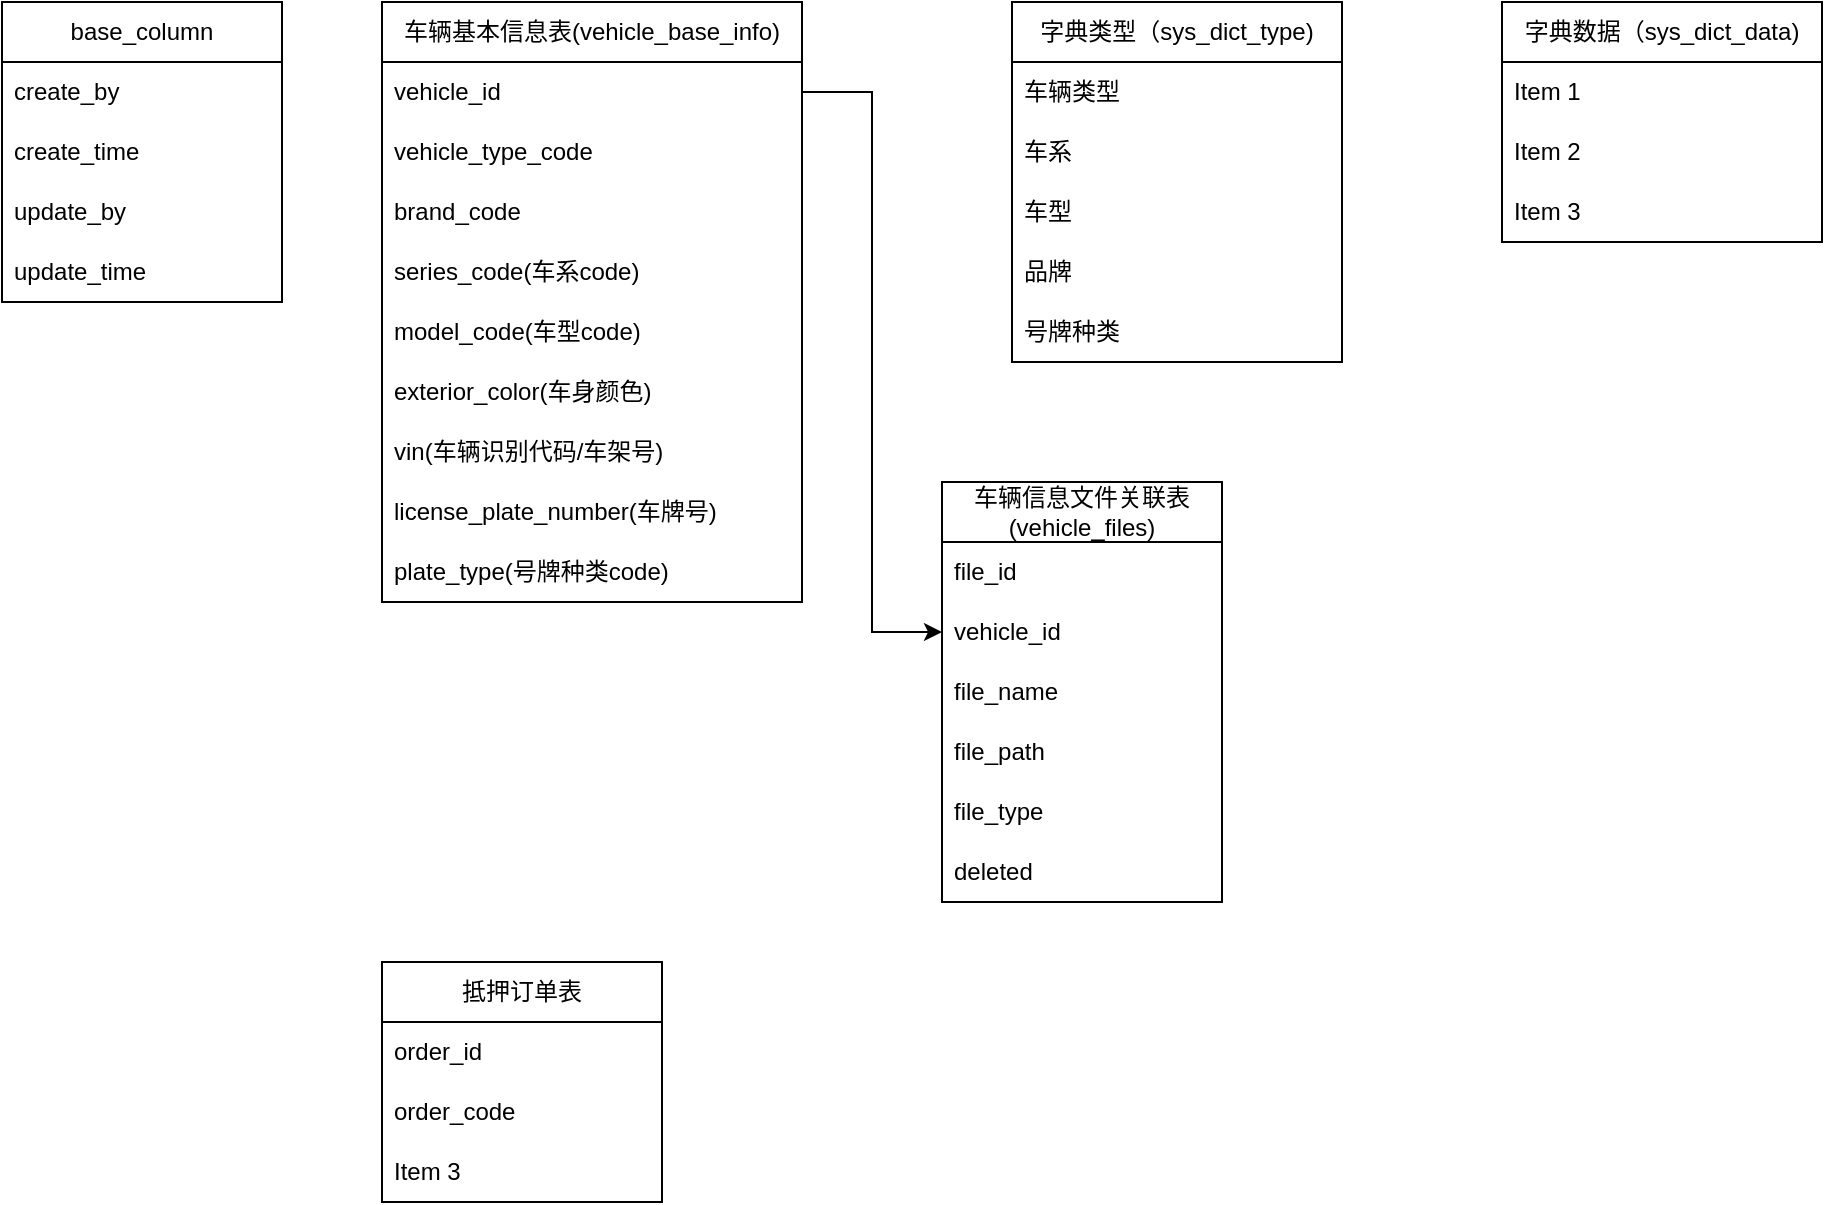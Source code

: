 <mxfile version="25.0.3">
  <diagram name="Page-1" id="XCKMYUcRcU-a-T-ucVb1">
    <mxGraphModel dx="2524" dy="738" grid="1" gridSize="10" guides="1" tooltips="1" connect="1" arrows="1" fold="1" page="1" pageScale="1" pageWidth="850" pageHeight="1100" math="0" shadow="0">
      <root>
        <mxCell id="0" />
        <mxCell id="1" parent="0" />
        <mxCell id="_wixlI6H181-CO-yWQSW-1" value="车辆基本信息表(vehicle_base_info)" style="swimlane;fontStyle=0;childLayout=stackLayout;horizontal=1;startSize=30;horizontalStack=0;resizeParent=1;resizeParentMax=0;resizeLast=0;collapsible=1;marginBottom=0;whiteSpace=wrap;html=1;" vertex="1" parent="1">
          <mxGeometry x="40" y="40" width="210" height="300" as="geometry">
            <mxRectangle x="80" y="30" width="120" height="30" as="alternateBounds" />
          </mxGeometry>
        </mxCell>
        <mxCell id="_wixlI6H181-CO-yWQSW-2" value="vehicle_id" style="text;strokeColor=none;fillColor=none;align=left;verticalAlign=middle;spacingLeft=4;spacingRight=4;overflow=hidden;points=[[0,0.5],[1,0.5]];portConstraint=eastwest;rotatable=0;whiteSpace=wrap;html=1;" vertex="1" parent="_wixlI6H181-CO-yWQSW-1">
          <mxGeometry y="30" width="210" height="30" as="geometry" />
        </mxCell>
        <mxCell id="_wixlI6H181-CO-yWQSW-3" value="vehicle_type_code" style="text;strokeColor=none;fillColor=none;align=left;verticalAlign=middle;spacingLeft=4;spacingRight=4;overflow=hidden;points=[[0,0.5],[1,0.5]];portConstraint=eastwest;rotatable=0;whiteSpace=wrap;html=1;" vertex="1" parent="_wixlI6H181-CO-yWQSW-1">
          <mxGeometry y="60" width="210" height="30" as="geometry" />
        </mxCell>
        <mxCell id="_wixlI6H181-CO-yWQSW-15" value="brand_code" style="text;strokeColor=none;fillColor=none;align=left;verticalAlign=middle;spacingLeft=4;spacingRight=4;overflow=hidden;points=[[0,0.5],[1,0.5]];portConstraint=eastwest;rotatable=0;whiteSpace=wrap;html=1;" vertex="1" parent="_wixlI6H181-CO-yWQSW-1">
          <mxGeometry y="90" width="210" height="30" as="geometry" />
        </mxCell>
        <mxCell id="_wixlI6H181-CO-yWQSW-16" value="series_code(车系code)" style="text;strokeColor=none;fillColor=none;align=left;verticalAlign=middle;spacingLeft=4;spacingRight=4;overflow=hidden;points=[[0,0.5],[1,0.5]];portConstraint=eastwest;rotatable=0;whiteSpace=wrap;html=1;" vertex="1" parent="_wixlI6H181-CO-yWQSW-1">
          <mxGeometry y="120" width="210" height="30" as="geometry" />
        </mxCell>
        <mxCell id="_wixlI6H181-CO-yWQSW-17" value="model_code(车型code)" style="text;strokeColor=none;fillColor=none;align=left;verticalAlign=middle;spacingLeft=4;spacingRight=4;overflow=hidden;points=[[0,0.5],[1,0.5]];portConstraint=eastwest;rotatable=0;whiteSpace=wrap;html=1;" vertex="1" parent="_wixlI6H181-CO-yWQSW-1">
          <mxGeometry y="150" width="210" height="30" as="geometry" />
        </mxCell>
        <mxCell id="_wixlI6H181-CO-yWQSW-24" value="exterior_color(车身颜色)" style="text;strokeColor=none;fillColor=none;align=left;verticalAlign=middle;spacingLeft=4;spacingRight=4;overflow=hidden;points=[[0,0.5],[1,0.5]];portConstraint=eastwest;rotatable=0;whiteSpace=wrap;html=1;" vertex="1" parent="_wixlI6H181-CO-yWQSW-1">
          <mxGeometry y="180" width="210" height="30" as="geometry" />
        </mxCell>
        <mxCell id="_wixlI6H181-CO-yWQSW-26" value="vin(车辆识别代码/车架号)" style="text;strokeColor=none;fillColor=none;align=left;verticalAlign=middle;spacingLeft=4;spacingRight=4;overflow=hidden;points=[[0,0.5],[1,0.5]];portConstraint=eastwest;rotatable=0;whiteSpace=wrap;html=1;" vertex="1" parent="_wixlI6H181-CO-yWQSW-1">
          <mxGeometry y="210" width="210" height="30" as="geometry" />
        </mxCell>
        <mxCell id="_wixlI6H181-CO-yWQSW-19" value="license_plate_number(车牌号)" style="text;strokeColor=none;fillColor=none;align=left;verticalAlign=middle;spacingLeft=4;spacingRight=4;overflow=hidden;points=[[0,0.5],[1,0.5]];portConstraint=eastwest;rotatable=0;whiteSpace=wrap;html=1;" vertex="1" parent="_wixlI6H181-CO-yWQSW-1">
          <mxGeometry y="240" width="210" height="30" as="geometry" />
        </mxCell>
        <mxCell id="_wixlI6H181-CO-yWQSW-29" value="plate_type(号牌种类code)" style="text;strokeColor=none;fillColor=none;align=left;verticalAlign=middle;spacingLeft=4;spacingRight=4;overflow=hidden;points=[[0,0.5],[1,0.5]];portConstraint=eastwest;rotatable=0;whiteSpace=wrap;html=1;" vertex="1" parent="_wixlI6H181-CO-yWQSW-1">
          <mxGeometry y="270" width="210" height="30" as="geometry" />
        </mxCell>
        <mxCell id="_wixlI6H181-CO-yWQSW-5" value="字典类型（sys_dict_type)" style="swimlane;fontStyle=0;childLayout=stackLayout;horizontal=1;startSize=30;horizontalStack=0;resizeParent=1;resizeParentMax=0;resizeLast=0;collapsible=1;marginBottom=0;whiteSpace=wrap;html=1;" vertex="1" parent="1">
          <mxGeometry x="355" y="40" width="165" height="180" as="geometry" />
        </mxCell>
        <mxCell id="_wixlI6H181-CO-yWQSW-6" value="车辆类型" style="text;strokeColor=none;fillColor=none;align=left;verticalAlign=middle;spacingLeft=4;spacingRight=4;overflow=hidden;points=[[0,0.5],[1,0.5]];portConstraint=eastwest;rotatable=0;whiteSpace=wrap;html=1;" vertex="1" parent="_wixlI6H181-CO-yWQSW-5">
          <mxGeometry y="30" width="165" height="30" as="geometry" />
        </mxCell>
        <mxCell id="_wixlI6H181-CO-yWQSW-7" value="车系" style="text;strokeColor=none;fillColor=none;align=left;verticalAlign=middle;spacingLeft=4;spacingRight=4;overflow=hidden;points=[[0,0.5],[1,0.5]];portConstraint=eastwest;rotatable=0;whiteSpace=wrap;html=1;" vertex="1" parent="_wixlI6H181-CO-yWQSW-5">
          <mxGeometry y="60" width="165" height="30" as="geometry" />
        </mxCell>
        <mxCell id="_wixlI6H181-CO-yWQSW-8" value="车型" style="text;strokeColor=none;fillColor=none;align=left;verticalAlign=middle;spacingLeft=4;spacingRight=4;overflow=hidden;points=[[0,0.5],[1,0.5]];portConstraint=eastwest;rotatable=0;whiteSpace=wrap;html=1;" vertex="1" parent="_wixlI6H181-CO-yWQSW-5">
          <mxGeometry y="90" width="165" height="30" as="geometry" />
        </mxCell>
        <mxCell id="_wixlI6H181-CO-yWQSW-13" value="品牌" style="text;strokeColor=none;fillColor=none;align=left;verticalAlign=middle;spacingLeft=4;spacingRight=4;overflow=hidden;points=[[0,0.5],[1,0.5]];portConstraint=eastwest;rotatable=0;whiteSpace=wrap;html=1;" vertex="1" parent="_wixlI6H181-CO-yWQSW-5">
          <mxGeometry y="120" width="165" height="30" as="geometry" />
        </mxCell>
        <mxCell id="_wixlI6H181-CO-yWQSW-14" value="号牌种类" style="text;strokeColor=none;fillColor=none;align=left;verticalAlign=middle;spacingLeft=4;spacingRight=4;overflow=hidden;points=[[0,0.5],[1,0.5]];portConstraint=eastwest;rotatable=0;whiteSpace=wrap;html=1;" vertex="1" parent="_wixlI6H181-CO-yWQSW-5">
          <mxGeometry y="150" width="165" height="30" as="geometry" />
        </mxCell>
        <mxCell id="_wixlI6H181-CO-yWQSW-9" value="字典数据（sys_dict_data)" style="swimlane;fontStyle=0;childLayout=stackLayout;horizontal=1;startSize=30;horizontalStack=0;resizeParent=1;resizeParentMax=0;resizeLast=0;collapsible=1;marginBottom=0;whiteSpace=wrap;html=1;" vertex="1" parent="1">
          <mxGeometry x="600" y="40" width="160" height="120" as="geometry" />
        </mxCell>
        <mxCell id="_wixlI6H181-CO-yWQSW-10" value="Item 1" style="text;strokeColor=none;fillColor=none;align=left;verticalAlign=middle;spacingLeft=4;spacingRight=4;overflow=hidden;points=[[0,0.5],[1,0.5]];portConstraint=eastwest;rotatable=0;whiteSpace=wrap;html=1;" vertex="1" parent="_wixlI6H181-CO-yWQSW-9">
          <mxGeometry y="30" width="160" height="30" as="geometry" />
        </mxCell>
        <mxCell id="_wixlI6H181-CO-yWQSW-11" value="Item 2" style="text;strokeColor=none;fillColor=none;align=left;verticalAlign=middle;spacingLeft=4;spacingRight=4;overflow=hidden;points=[[0,0.5],[1,0.5]];portConstraint=eastwest;rotatable=0;whiteSpace=wrap;html=1;" vertex="1" parent="_wixlI6H181-CO-yWQSW-9">
          <mxGeometry y="60" width="160" height="30" as="geometry" />
        </mxCell>
        <mxCell id="_wixlI6H181-CO-yWQSW-12" value="Item 3" style="text;strokeColor=none;fillColor=none;align=left;verticalAlign=middle;spacingLeft=4;spacingRight=4;overflow=hidden;points=[[0,0.5],[1,0.5]];portConstraint=eastwest;rotatable=0;whiteSpace=wrap;html=1;" vertex="1" parent="_wixlI6H181-CO-yWQSW-9">
          <mxGeometry y="90" width="160" height="30" as="geometry" />
        </mxCell>
        <mxCell id="_wixlI6H181-CO-yWQSW-30" value="车辆信息文件关联表(vehicle_files)" style="swimlane;fontStyle=0;childLayout=stackLayout;horizontal=1;startSize=30;horizontalStack=0;resizeParent=1;resizeParentMax=0;resizeLast=0;collapsible=1;marginBottom=0;whiteSpace=wrap;html=1;" vertex="1" parent="1">
          <mxGeometry x="320" y="280" width="140" height="210" as="geometry" />
        </mxCell>
        <mxCell id="_wixlI6H181-CO-yWQSW-31" value="file_id" style="text;strokeColor=none;fillColor=none;align=left;verticalAlign=middle;spacingLeft=4;spacingRight=4;overflow=hidden;points=[[0,0.5],[1,0.5]];portConstraint=eastwest;rotatable=0;whiteSpace=wrap;html=1;" vertex="1" parent="_wixlI6H181-CO-yWQSW-30">
          <mxGeometry y="30" width="140" height="30" as="geometry" />
        </mxCell>
        <mxCell id="_wixlI6H181-CO-yWQSW-34" value="vehicle_id" style="text;strokeColor=none;fillColor=none;align=left;verticalAlign=middle;spacingLeft=4;spacingRight=4;overflow=hidden;points=[[0,0.5],[1,0.5]];portConstraint=eastwest;rotatable=0;whiteSpace=wrap;html=1;" vertex="1" parent="_wixlI6H181-CO-yWQSW-30">
          <mxGeometry y="60" width="140" height="30" as="geometry" />
        </mxCell>
        <mxCell id="_wixlI6H181-CO-yWQSW-32" value="file_name" style="text;strokeColor=none;fillColor=none;align=left;verticalAlign=middle;spacingLeft=4;spacingRight=4;overflow=hidden;points=[[0,0.5],[1,0.5]];portConstraint=eastwest;rotatable=0;whiteSpace=wrap;html=1;" vertex="1" parent="_wixlI6H181-CO-yWQSW-30">
          <mxGeometry y="90" width="140" height="30" as="geometry" />
        </mxCell>
        <mxCell id="_wixlI6H181-CO-yWQSW-33" value="file_path" style="text;strokeColor=none;fillColor=none;align=left;verticalAlign=middle;spacingLeft=4;spacingRight=4;overflow=hidden;points=[[0,0.5],[1,0.5]];portConstraint=eastwest;rotatable=0;whiteSpace=wrap;html=1;" vertex="1" parent="_wixlI6H181-CO-yWQSW-30">
          <mxGeometry y="120" width="140" height="30" as="geometry" />
        </mxCell>
        <mxCell id="_wixlI6H181-CO-yWQSW-36" value="file_type" style="text;strokeColor=none;fillColor=none;align=left;verticalAlign=middle;spacingLeft=4;spacingRight=4;overflow=hidden;points=[[0,0.5],[1,0.5]];portConstraint=eastwest;rotatable=0;whiteSpace=wrap;html=1;" vertex="1" parent="_wixlI6H181-CO-yWQSW-30">
          <mxGeometry y="150" width="140" height="30" as="geometry" />
        </mxCell>
        <mxCell id="_wixlI6H181-CO-yWQSW-37" value="deleted" style="text;strokeColor=none;fillColor=none;align=left;verticalAlign=middle;spacingLeft=4;spacingRight=4;overflow=hidden;points=[[0,0.5],[1,0.5]];portConstraint=eastwest;rotatable=0;whiteSpace=wrap;html=1;" vertex="1" parent="_wixlI6H181-CO-yWQSW-30">
          <mxGeometry y="180" width="140" height="30" as="geometry" />
        </mxCell>
        <mxCell id="_wixlI6H181-CO-yWQSW-35" style="edgeStyle=orthogonalEdgeStyle;rounded=0;orthogonalLoop=1;jettySize=auto;html=1;" edge="1" parent="1" source="_wixlI6H181-CO-yWQSW-2" target="_wixlI6H181-CO-yWQSW-34">
          <mxGeometry relative="1" as="geometry" />
        </mxCell>
        <mxCell id="_wixlI6H181-CO-yWQSW-38" value="抵押订单表" style="swimlane;fontStyle=0;childLayout=stackLayout;horizontal=1;startSize=30;horizontalStack=0;resizeParent=1;resizeParentMax=0;resizeLast=0;collapsible=1;marginBottom=0;whiteSpace=wrap;html=1;" vertex="1" parent="1">
          <mxGeometry x="40" y="520" width="140" height="120" as="geometry" />
        </mxCell>
        <mxCell id="_wixlI6H181-CO-yWQSW-39" value="order_id" style="text;strokeColor=none;fillColor=none;align=left;verticalAlign=middle;spacingLeft=4;spacingRight=4;overflow=hidden;points=[[0,0.5],[1,0.5]];portConstraint=eastwest;rotatable=0;whiteSpace=wrap;html=1;" vertex="1" parent="_wixlI6H181-CO-yWQSW-38">
          <mxGeometry y="30" width="140" height="30" as="geometry" />
        </mxCell>
        <mxCell id="_wixlI6H181-CO-yWQSW-40" value="order_code" style="text;strokeColor=none;fillColor=none;align=left;verticalAlign=middle;spacingLeft=4;spacingRight=4;overflow=hidden;points=[[0,0.5],[1,0.5]];portConstraint=eastwest;rotatable=0;whiteSpace=wrap;html=1;" vertex="1" parent="_wixlI6H181-CO-yWQSW-38">
          <mxGeometry y="60" width="140" height="30" as="geometry" />
        </mxCell>
        <mxCell id="_wixlI6H181-CO-yWQSW-41" value="Item 3" style="text;strokeColor=none;fillColor=none;align=left;verticalAlign=middle;spacingLeft=4;spacingRight=4;overflow=hidden;points=[[0,0.5],[1,0.5]];portConstraint=eastwest;rotatable=0;whiteSpace=wrap;html=1;" vertex="1" parent="_wixlI6H181-CO-yWQSW-38">
          <mxGeometry y="90" width="140" height="30" as="geometry" />
        </mxCell>
        <mxCell id="_wixlI6H181-CO-yWQSW-42" value="base_column" style="swimlane;fontStyle=0;childLayout=stackLayout;horizontal=1;startSize=30;horizontalStack=0;resizeParent=1;resizeParentMax=0;resizeLast=0;collapsible=1;marginBottom=0;whiteSpace=wrap;html=1;" vertex="1" parent="1">
          <mxGeometry x="-150" y="40" width="140" height="150" as="geometry" />
        </mxCell>
        <mxCell id="_wixlI6H181-CO-yWQSW-43" value="create_by" style="text;strokeColor=none;fillColor=none;align=left;verticalAlign=middle;spacingLeft=4;spacingRight=4;overflow=hidden;points=[[0,0.5],[1,0.5]];portConstraint=eastwest;rotatable=0;whiteSpace=wrap;html=1;" vertex="1" parent="_wixlI6H181-CO-yWQSW-42">
          <mxGeometry y="30" width="140" height="30" as="geometry" />
        </mxCell>
        <mxCell id="_wixlI6H181-CO-yWQSW-44" value="create_time" style="text;strokeColor=none;fillColor=none;align=left;verticalAlign=middle;spacingLeft=4;spacingRight=4;overflow=hidden;points=[[0,0.5],[1,0.5]];portConstraint=eastwest;rotatable=0;whiteSpace=wrap;html=1;" vertex="1" parent="_wixlI6H181-CO-yWQSW-42">
          <mxGeometry y="60" width="140" height="30" as="geometry" />
        </mxCell>
        <mxCell id="_wixlI6H181-CO-yWQSW-45" value="update_by" style="text;strokeColor=none;fillColor=none;align=left;verticalAlign=middle;spacingLeft=4;spacingRight=4;overflow=hidden;points=[[0,0.5],[1,0.5]];portConstraint=eastwest;rotatable=0;whiteSpace=wrap;html=1;" vertex="1" parent="_wixlI6H181-CO-yWQSW-42">
          <mxGeometry y="90" width="140" height="30" as="geometry" />
        </mxCell>
        <mxCell id="_wixlI6H181-CO-yWQSW-46" value="update_time" style="text;strokeColor=none;fillColor=none;align=left;verticalAlign=middle;spacingLeft=4;spacingRight=4;overflow=hidden;points=[[0,0.5],[1,0.5]];portConstraint=eastwest;rotatable=0;whiteSpace=wrap;html=1;" vertex="1" parent="_wixlI6H181-CO-yWQSW-42">
          <mxGeometry y="120" width="140" height="30" as="geometry" />
        </mxCell>
      </root>
    </mxGraphModel>
  </diagram>
</mxfile>
